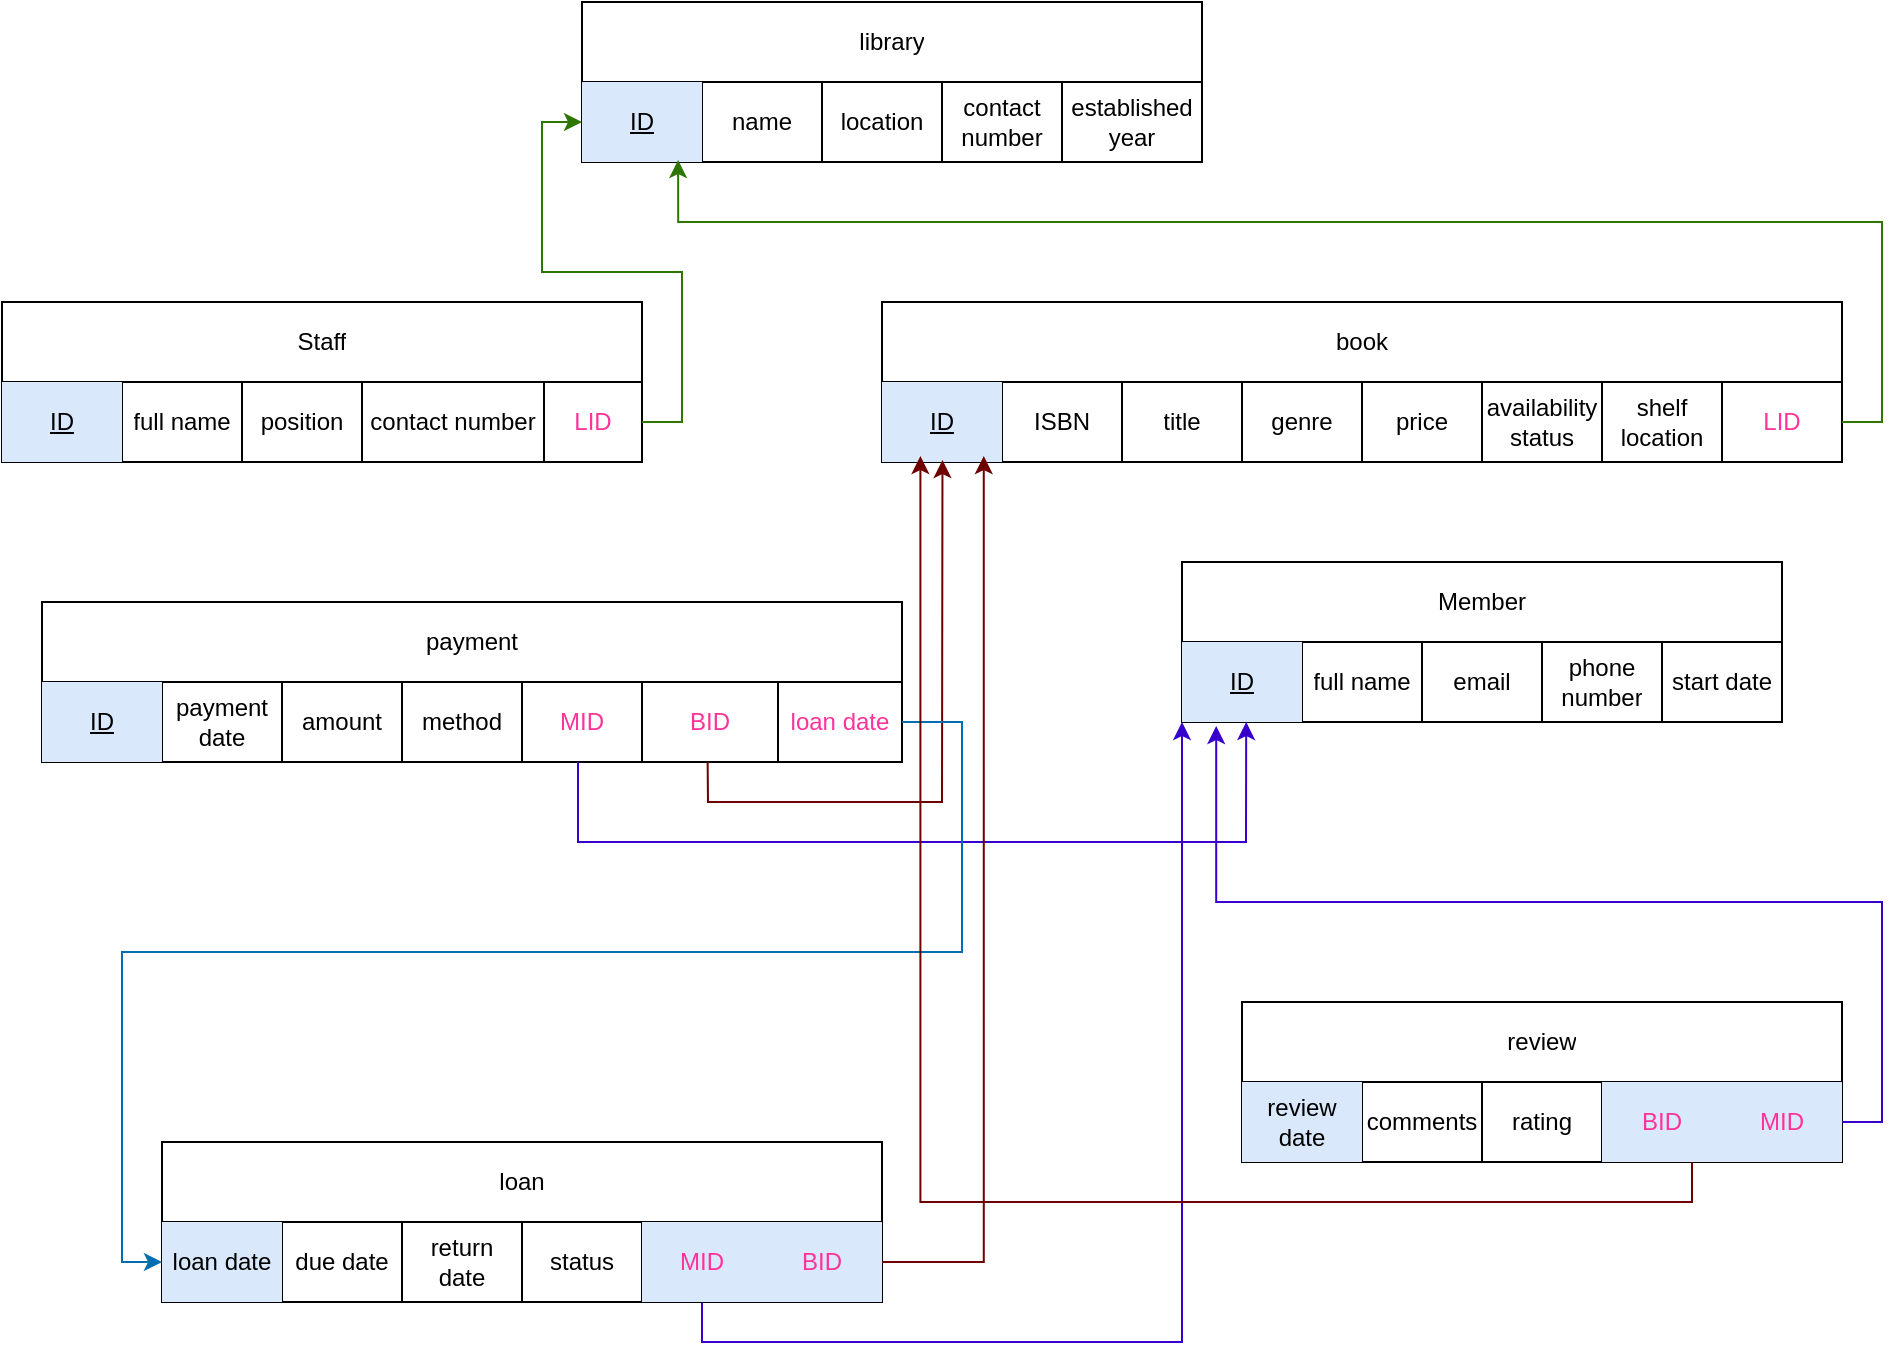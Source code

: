 <mxfile version="27.1.1">
  <diagram name="Page-1" id="IGCq569XD5OGLLsUwa67">
    <mxGraphModel dx="1418" dy="786" grid="1" gridSize="10" guides="1" tooltips="1" connect="1" arrows="1" fold="1" page="1" pageScale="1" pageWidth="850" pageHeight="1100" math="0" shadow="0">
      <root>
        <mxCell id="0" />
        <mxCell id="1" parent="0" />
        <mxCell id="95l-NnWVWKIedFq1G7cB-14" value="" style="shape=table;startSize=0;container=1;collapsible=0;childLayout=tableLayout;" vertex="1" parent="1">
          <mxGeometry x="340" y="10" width="310" height="80" as="geometry" />
        </mxCell>
        <mxCell id="95l-NnWVWKIedFq1G7cB-15" value="" style="shape=tableRow;horizontal=0;startSize=0;swimlaneHead=0;swimlaneBody=0;strokeColor=inherit;top=0;left=0;bottom=0;right=0;collapsible=0;dropTarget=0;fillColor=none;points=[[0,0.5],[1,0.5]];portConstraint=eastwest;" vertex="1" parent="95l-NnWVWKIedFq1G7cB-14">
          <mxGeometry width="310" height="40" as="geometry" />
        </mxCell>
        <mxCell id="95l-NnWVWKIedFq1G7cB-16" value="library" style="shape=partialRectangle;html=1;whiteSpace=wrap;connectable=0;strokeColor=inherit;overflow=hidden;fillColor=none;top=0;left=0;bottom=0;right=0;pointerEvents=1;rowspan=1;colspan=5;" vertex="1" parent="95l-NnWVWKIedFq1G7cB-15">
          <mxGeometry width="310" height="40" as="geometry">
            <mxRectangle width="60" height="40" as="alternateBounds" />
          </mxGeometry>
        </mxCell>
        <mxCell id="95l-NnWVWKIedFq1G7cB-17" value="" style="shape=partialRectangle;html=1;whiteSpace=wrap;connectable=0;strokeColor=inherit;overflow=hidden;fillColor=none;top=0;left=0;bottom=0;right=0;pointerEvents=1;" vertex="1" visible="0" parent="95l-NnWVWKIedFq1G7cB-15">
          <mxGeometry x="60" width="60" height="40" as="geometry">
            <mxRectangle width="60" height="40" as="alternateBounds" />
          </mxGeometry>
        </mxCell>
        <mxCell id="95l-NnWVWKIedFq1G7cB-18" value="" style="shape=partialRectangle;html=1;whiteSpace=wrap;connectable=0;strokeColor=inherit;overflow=hidden;fillColor=none;top=0;left=0;bottom=0;right=0;pointerEvents=1;" vertex="1" visible="0" parent="95l-NnWVWKIedFq1G7cB-15">
          <mxGeometry x="120" width="60" height="40" as="geometry">
            <mxRectangle width="60" height="40" as="alternateBounds" />
          </mxGeometry>
        </mxCell>
        <mxCell id="95l-NnWVWKIedFq1G7cB-19" value="" style="shape=partialRectangle;html=1;whiteSpace=wrap;connectable=0;strokeColor=inherit;overflow=hidden;fillColor=none;top=0;left=0;bottom=0;right=0;pointerEvents=1;" vertex="1" visible="0" parent="95l-NnWVWKIedFq1G7cB-15">
          <mxGeometry x="180" width="60" height="40" as="geometry">
            <mxRectangle width="60" height="40" as="alternateBounds" />
          </mxGeometry>
        </mxCell>
        <mxCell id="95l-NnWVWKIedFq1G7cB-20" value="" style="shape=partialRectangle;html=1;whiteSpace=wrap;connectable=0;strokeColor=inherit;overflow=hidden;fillColor=none;top=0;left=0;bottom=0;right=0;pointerEvents=1;" vertex="1" visible="0" parent="95l-NnWVWKIedFq1G7cB-15">
          <mxGeometry x="240" width="70" height="40" as="geometry">
            <mxRectangle width="70" height="40" as="alternateBounds" />
          </mxGeometry>
        </mxCell>
        <mxCell id="95l-NnWVWKIedFq1G7cB-21" value="" style="shape=tableRow;horizontal=0;startSize=0;swimlaneHead=0;swimlaneBody=0;strokeColor=inherit;top=0;left=0;bottom=0;right=0;collapsible=0;dropTarget=0;fillColor=none;points=[[0,0.5],[1,0.5]];portConstraint=eastwest;" vertex="1" parent="95l-NnWVWKIedFq1G7cB-14">
          <mxGeometry y="40" width="310" height="40" as="geometry" />
        </mxCell>
        <mxCell id="95l-NnWVWKIedFq1G7cB-22" value="&lt;span style=&quot;text-decoration-line: underline;&quot;&gt;ID&lt;/span&gt;" style="shape=partialRectangle;html=1;whiteSpace=wrap;connectable=0;strokeColor=#6c8ebf;overflow=hidden;fillColor=#dae8fc;top=0;left=0;bottom=0;right=0;pointerEvents=1;" vertex="1" parent="95l-NnWVWKIedFq1G7cB-21">
          <mxGeometry width="60" height="40" as="geometry">
            <mxRectangle width="60" height="40" as="alternateBounds" />
          </mxGeometry>
        </mxCell>
        <mxCell id="95l-NnWVWKIedFq1G7cB-23" value="name" style="shape=partialRectangle;html=1;whiteSpace=wrap;connectable=0;strokeColor=inherit;overflow=hidden;fillColor=none;top=0;left=0;bottom=0;right=0;pointerEvents=1;" vertex="1" parent="95l-NnWVWKIedFq1G7cB-21">
          <mxGeometry x="60" width="60" height="40" as="geometry">
            <mxRectangle width="60" height="40" as="alternateBounds" />
          </mxGeometry>
        </mxCell>
        <mxCell id="95l-NnWVWKIedFq1G7cB-24" value="location" style="shape=partialRectangle;html=1;whiteSpace=wrap;connectable=0;strokeColor=inherit;overflow=hidden;fillColor=none;top=0;left=0;bottom=0;right=0;pointerEvents=1;" vertex="1" parent="95l-NnWVWKIedFq1G7cB-21">
          <mxGeometry x="120" width="60" height="40" as="geometry">
            <mxRectangle width="60" height="40" as="alternateBounds" />
          </mxGeometry>
        </mxCell>
        <mxCell id="95l-NnWVWKIedFq1G7cB-25" value="contact number" style="shape=partialRectangle;html=1;whiteSpace=wrap;connectable=0;strokeColor=inherit;overflow=hidden;fillColor=none;top=0;left=0;bottom=0;right=0;pointerEvents=1;" vertex="1" parent="95l-NnWVWKIedFq1G7cB-21">
          <mxGeometry x="180" width="60" height="40" as="geometry">
            <mxRectangle width="60" height="40" as="alternateBounds" />
          </mxGeometry>
        </mxCell>
        <mxCell id="95l-NnWVWKIedFq1G7cB-26" value="established year" style="shape=partialRectangle;html=1;whiteSpace=wrap;connectable=0;strokeColor=inherit;overflow=hidden;fillColor=none;top=0;left=0;bottom=0;right=0;pointerEvents=1;" vertex="1" parent="95l-NnWVWKIedFq1G7cB-21">
          <mxGeometry x="240" width="70" height="40" as="geometry">
            <mxRectangle width="70" height="40" as="alternateBounds" />
          </mxGeometry>
        </mxCell>
        <mxCell id="95l-NnWVWKIedFq1G7cB-27" value="" style="shape=table;startSize=0;container=1;collapsible=0;childLayout=tableLayout;" vertex="1" parent="1">
          <mxGeometry x="50" y="160" width="320" height="80" as="geometry" />
        </mxCell>
        <mxCell id="95l-NnWVWKIedFq1G7cB-28" value="" style="shape=tableRow;horizontal=0;startSize=0;swimlaneHead=0;swimlaneBody=0;strokeColor=inherit;top=0;left=0;bottom=0;right=0;collapsible=0;dropTarget=0;fillColor=none;points=[[0,0.5],[1,0.5]];portConstraint=eastwest;" vertex="1" parent="95l-NnWVWKIedFq1G7cB-27">
          <mxGeometry width="320" height="40" as="geometry" />
        </mxCell>
        <mxCell id="95l-NnWVWKIedFq1G7cB-29" value="Staff" style="shape=partialRectangle;html=1;whiteSpace=wrap;connectable=0;strokeColor=inherit;overflow=hidden;fillColor=none;top=0;left=0;bottom=0;right=0;pointerEvents=1;rowspan=1;colspan=5;" vertex="1" parent="95l-NnWVWKIedFq1G7cB-28">
          <mxGeometry width="320" height="40" as="geometry">
            <mxRectangle width="60" height="40" as="alternateBounds" />
          </mxGeometry>
        </mxCell>
        <mxCell id="95l-NnWVWKIedFq1G7cB-30" value="" style="shape=partialRectangle;html=1;whiteSpace=wrap;connectable=0;strokeColor=inherit;overflow=hidden;fillColor=none;top=0;left=0;bottom=0;right=0;pointerEvents=1;" vertex="1" visible="0" parent="95l-NnWVWKIedFq1G7cB-28">
          <mxGeometry x="60" width="60" height="40" as="geometry">
            <mxRectangle width="60" height="40" as="alternateBounds" />
          </mxGeometry>
        </mxCell>
        <mxCell id="95l-NnWVWKIedFq1G7cB-31" value="" style="shape=partialRectangle;html=1;whiteSpace=wrap;connectable=0;strokeColor=inherit;overflow=hidden;fillColor=none;top=0;left=0;bottom=0;right=0;pointerEvents=1;" vertex="1" visible="0" parent="95l-NnWVWKIedFq1G7cB-28">
          <mxGeometry x="120" width="60" height="40" as="geometry">
            <mxRectangle width="60" height="40" as="alternateBounds" />
          </mxGeometry>
        </mxCell>
        <mxCell id="95l-NnWVWKIedFq1G7cB-32" value="" style="shape=partialRectangle;html=1;whiteSpace=wrap;connectable=0;strokeColor=inherit;overflow=hidden;fillColor=none;top=0;left=0;bottom=0;right=0;pointerEvents=1;" vertex="1" visible="0" parent="95l-NnWVWKIedFq1G7cB-28">
          <mxGeometry x="180" width="91" height="40" as="geometry">
            <mxRectangle width="91" height="40" as="alternateBounds" />
          </mxGeometry>
        </mxCell>
        <mxCell id="95l-NnWVWKIedFq1G7cB-33" value="" style="shape=partialRectangle;html=1;whiteSpace=wrap;connectable=0;strokeColor=inherit;overflow=hidden;fillColor=none;top=0;left=0;bottom=0;right=0;pointerEvents=1;" vertex="1" visible="0" parent="95l-NnWVWKIedFq1G7cB-28">
          <mxGeometry x="271" width="49" height="40" as="geometry">
            <mxRectangle width="49" height="40" as="alternateBounds" />
          </mxGeometry>
        </mxCell>
        <mxCell id="95l-NnWVWKIedFq1G7cB-34" value="" style="shape=tableRow;horizontal=0;startSize=0;swimlaneHead=0;swimlaneBody=0;strokeColor=inherit;top=0;left=0;bottom=0;right=0;collapsible=0;dropTarget=0;fillColor=none;points=[[0,0.5],[1,0.5]];portConstraint=eastwest;" vertex="1" parent="95l-NnWVWKIedFq1G7cB-27">
          <mxGeometry y="40" width="320" height="40" as="geometry" />
        </mxCell>
        <mxCell id="95l-NnWVWKIedFq1G7cB-35" value="&lt;span style=&quot;text-decoration-line: underline;&quot;&gt;ID&lt;/span&gt;" style="shape=partialRectangle;html=1;whiteSpace=wrap;connectable=0;strokeColor=#6c8ebf;overflow=hidden;fillColor=#dae8fc;top=0;left=0;bottom=0;right=0;pointerEvents=1;" vertex="1" parent="95l-NnWVWKIedFq1G7cB-34">
          <mxGeometry width="60" height="40" as="geometry">
            <mxRectangle width="60" height="40" as="alternateBounds" />
          </mxGeometry>
        </mxCell>
        <mxCell id="95l-NnWVWKIedFq1G7cB-36" value="full name" style="shape=partialRectangle;html=1;whiteSpace=wrap;connectable=0;strokeColor=inherit;overflow=hidden;fillColor=none;top=0;left=0;bottom=0;right=0;pointerEvents=1;" vertex="1" parent="95l-NnWVWKIedFq1G7cB-34">
          <mxGeometry x="60" width="60" height="40" as="geometry">
            <mxRectangle width="60" height="40" as="alternateBounds" />
          </mxGeometry>
        </mxCell>
        <mxCell id="95l-NnWVWKIedFq1G7cB-37" value="position" style="shape=partialRectangle;html=1;whiteSpace=wrap;connectable=0;strokeColor=inherit;overflow=hidden;fillColor=none;top=0;left=0;bottom=0;right=0;pointerEvents=1;" vertex="1" parent="95l-NnWVWKIedFq1G7cB-34">
          <mxGeometry x="120" width="60" height="40" as="geometry">
            <mxRectangle width="60" height="40" as="alternateBounds" />
          </mxGeometry>
        </mxCell>
        <mxCell id="95l-NnWVWKIedFq1G7cB-38" value="contact&amp;nbsp;number" style="shape=partialRectangle;html=1;whiteSpace=wrap;connectable=0;strokeColor=inherit;overflow=hidden;fillColor=none;top=0;left=0;bottom=0;right=0;pointerEvents=1;" vertex="1" parent="95l-NnWVWKIedFq1G7cB-34">
          <mxGeometry x="180" width="91" height="40" as="geometry">
            <mxRectangle width="91" height="40" as="alternateBounds" />
          </mxGeometry>
        </mxCell>
        <mxCell id="95l-NnWVWKIedFq1G7cB-39" value="&lt;font style=&quot;color: rgb(255, 51, 153);&quot;&gt;LID&lt;/font&gt;" style="shape=partialRectangle;html=1;whiteSpace=wrap;connectable=0;strokeColor=inherit;overflow=hidden;fillColor=none;top=0;left=0;bottom=0;right=0;pointerEvents=1;" vertex="1" parent="95l-NnWVWKIedFq1G7cB-34">
          <mxGeometry x="271" width="49" height="40" as="geometry">
            <mxRectangle width="49" height="40" as="alternateBounds" />
          </mxGeometry>
        </mxCell>
        <mxCell id="95l-NnWVWKIedFq1G7cB-40" value="" style="shape=table;startSize=0;container=1;collapsible=0;childLayout=tableLayout;" vertex="1" parent="1">
          <mxGeometry x="490" y="160" width="480" height="80" as="geometry" />
        </mxCell>
        <mxCell id="95l-NnWVWKIedFq1G7cB-41" value="" style="shape=tableRow;horizontal=0;startSize=0;swimlaneHead=0;swimlaneBody=0;strokeColor=inherit;top=0;left=0;bottom=0;right=0;collapsible=0;dropTarget=0;fillColor=none;points=[[0,0.5],[1,0.5]];portConstraint=eastwest;" vertex="1" parent="95l-NnWVWKIedFq1G7cB-40">
          <mxGeometry width="480" height="40" as="geometry" />
        </mxCell>
        <mxCell id="95l-NnWVWKIedFq1G7cB-42" value="book" style="shape=partialRectangle;html=1;whiteSpace=wrap;connectable=0;strokeColor=inherit;overflow=hidden;fillColor=none;top=0;left=0;bottom=0;right=0;pointerEvents=1;rowspan=1;colspan=8;" vertex="1" parent="95l-NnWVWKIedFq1G7cB-41">
          <mxGeometry width="480" height="40" as="geometry">
            <mxRectangle width="60" height="40" as="alternateBounds" />
          </mxGeometry>
        </mxCell>
        <mxCell id="95l-NnWVWKIedFq1G7cB-43" value="" style="shape=partialRectangle;html=1;whiteSpace=wrap;connectable=0;strokeColor=inherit;overflow=hidden;fillColor=none;top=0;left=0;bottom=0;right=0;pointerEvents=1;" vertex="1" visible="0" parent="95l-NnWVWKIedFq1G7cB-41">
          <mxGeometry x="60" width="60" height="40" as="geometry">
            <mxRectangle width="60" height="40" as="alternateBounds" />
          </mxGeometry>
        </mxCell>
        <mxCell id="95l-NnWVWKIedFq1G7cB-44" value="" style="shape=partialRectangle;html=1;whiteSpace=wrap;connectable=0;strokeColor=inherit;overflow=hidden;fillColor=none;top=0;left=0;bottom=0;right=0;pointerEvents=1;" vertex="1" visible="0" parent="95l-NnWVWKIedFq1G7cB-41">
          <mxGeometry x="120" width="60" height="40" as="geometry">
            <mxRectangle width="60" height="40" as="alternateBounds" />
          </mxGeometry>
        </mxCell>
        <mxCell id="95l-NnWVWKIedFq1G7cB-45" value="" style="shape=partialRectangle;html=1;whiteSpace=wrap;connectable=0;strokeColor=inherit;overflow=hidden;fillColor=none;top=0;left=0;bottom=0;right=0;pointerEvents=1;" vertex="1" visible="0" parent="95l-NnWVWKIedFq1G7cB-41">
          <mxGeometry x="180" width="60" height="40" as="geometry">
            <mxRectangle width="60" height="40" as="alternateBounds" />
          </mxGeometry>
        </mxCell>
        <mxCell id="95l-NnWVWKIedFq1G7cB-46" value="" style="shape=partialRectangle;html=1;whiteSpace=wrap;connectable=0;strokeColor=inherit;overflow=hidden;fillColor=none;top=0;left=0;bottom=0;right=0;pointerEvents=1;" vertex="1" visible="0" parent="95l-NnWVWKIedFq1G7cB-41">
          <mxGeometry x="240" width="60" height="40" as="geometry">
            <mxRectangle width="60" height="40" as="alternateBounds" />
          </mxGeometry>
        </mxCell>
        <mxCell id="95l-NnWVWKIedFq1G7cB-47" value="" style="shape=partialRectangle;html=1;whiteSpace=wrap;connectable=0;strokeColor=inherit;overflow=hidden;fillColor=none;top=0;left=0;bottom=0;right=0;pointerEvents=1;" vertex="1" visible="0" parent="95l-NnWVWKIedFq1G7cB-41">
          <mxGeometry x="300" width="60" height="40" as="geometry">
            <mxRectangle width="60" height="40" as="alternateBounds" />
          </mxGeometry>
        </mxCell>
        <mxCell id="95l-NnWVWKIedFq1G7cB-48" value="" style="shape=partialRectangle;html=1;whiteSpace=wrap;connectable=0;strokeColor=inherit;overflow=hidden;fillColor=none;top=0;left=0;bottom=0;right=0;pointerEvents=1;" vertex="1" visible="0" parent="95l-NnWVWKIedFq1G7cB-41">
          <mxGeometry x="360" width="60" height="40" as="geometry">
            <mxRectangle width="60" height="40" as="alternateBounds" />
          </mxGeometry>
        </mxCell>
        <mxCell id="95l-NnWVWKIedFq1G7cB-49" value="" style="shape=partialRectangle;html=1;whiteSpace=wrap;connectable=0;strokeColor=inherit;overflow=hidden;fillColor=none;top=0;left=0;bottom=0;right=0;pointerEvents=1;" vertex="1" visible="0" parent="95l-NnWVWKIedFq1G7cB-41">
          <mxGeometry x="420" width="60" height="40" as="geometry">
            <mxRectangle width="60" height="40" as="alternateBounds" />
          </mxGeometry>
        </mxCell>
        <mxCell id="95l-NnWVWKIedFq1G7cB-50" value="" style="shape=tableRow;horizontal=0;startSize=0;swimlaneHead=0;swimlaneBody=0;strokeColor=inherit;top=0;left=0;bottom=0;right=0;collapsible=0;dropTarget=0;fillColor=none;points=[[0,0.5],[1,0.5]];portConstraint=eastwest;" vertex="1" parent="95l-NnWVWKIedFq1G7cB-40">
          <mxGeometry y="40" width="480" height="40" as="geometry" />
        </mxCell>
        <mxCell id="95l-NnWVWKIedFq1G7cB-51" value="&lt;span style=&quot;text-decoration-line: underline;&quot;&gt;ID&lt;/span&gt;" style="shape=partialRectangle;html=1;whiteSpace=wrap;connectable=0;strokeColor=#6c8ebf;overflow=hidden;fillColor=#dae8fc;top=0;left=0;bottom=0;right=0;pointerEvents=1;" vertex="1" parent="95l-NnWVWKIedFq1G7cB-50">
          <mxGeometry width="60" height="40" as="geometry">
            <mxRectangle width="60" height="40" as="alternateBounds" />
          </mxGeometry>
        </mxCell>
        <mxCell id="95l-NnWVWKIedFq1G7cB-52" value="ISBN" style="shape=partialRectangle;html=1;whiteSpace=wrap;connectable=0;strokeColor=inherit;overflow=hidden;fillColor=none;top=0;left=0;bottom=0;right=0;pointerEvents=1;" vertex="1" parent="95l-NnWVWKIedFq1G7cB-50">
          <mxGeometry x="60" width="60" height="40" as="geometry">
            <mxRectangle width="60" height="40" as="alternateBounds" />
          </mxGeometry>
        </mxCell>
        <mxCell id="95l-NnWVWKIedFq1G7cB-53" value="title" style="shape=partialRectangle;html=1;whiteSpace=wrap;connectable=0;strokeColor=inherit;overflow=hidden;fillColor=none;top=0;left=0;bottom=0;right=0;pointerEvents=1;" vertex="1" parent="95l-NnWVWKIedFq1G7cB-50">
          <mxGeometry x="120" width="60" height="40" as="geometry">
            <mxRectangle width="60" height="40" as="alternateBounds" />
          </mxGeometry>
        </mxCell>
        <mxCell id="95l-NnWVWKIedFq1G7cB-54" value="genre" style="shape=partialRectangle;html=1;whiteSpace=wrap;connectable=0;strokeColor=inherit;overflow=hidden;fillColor=none;top=0;left=0;bottom=0;right=0;pointerEvents=1;" vertex="1" parent="95l-NnWVWKIedFq1G7cB-50">
          <mxGeometry x="180" width="60" height="40" as="geometry">
            <mxRectangle width="60" height="40" as="alternateBounds" />
          </mxGeometry>
        </mxCell>
        <mxCell id="95l-NnWVWKIedFq1G7cB-55" value="price" style="shape=partialRectangle;html=1;whiteSpace=wrap;connectable=0;strokeColor=inherit;overflow=hidden;fillColor=none;top=0;left=0;bottom=0;right=0;pointerEvents=1;" vertex="1" parent="95l-NnWVWKIedFq1G7cB-50">
          <mxGeometry x="240" width="60" height="40" as="geometry">
            <mxRectangle width="60" height="40" as="alternateBounds" />
          </mxGeometry>
        </mxCell>
        <mxCell id="95l-NnWVWKIedFq1G7cB-56" value="availability status" style="shape=partialRectangle;html=1;whiteSpace=wrap;connectable=0;strokeColor=inherit;overflow=hidden;fillColor=none;top=0;left=0;bottom=0;right=0;pointerEvents=1;" vertex="1" parent="95l-NnWVWKIedFq1G7cB-50">
          <mxGeometry x="300" width="60" height="40" as="geometry">
            <mxRectangle width="60" height="40" as="alternateBounds" />
          </mxGeometry>
        </mxCell>
        <mxCell id="95l-NnWVWKIedFq1G7cB-57" value="shelf location" style="shape=partialRectangle;html=1;whiteSpace=wrap;connectable=0;strokeColor=inherit;overflow=hidden;fillColor=none;top=0;left=0;bottom=0;right=0;pointerEvents=1;" vertex="1" parent="95l-NnWVWKIedFq1G7cB-50">
          <mxGeometry x="360" width="60" height="40" as="geometry">
            <mxRectangle width="60" height="40" as="alternateBounds" />
          </mxGeometry>
        </mxCell>
        <mxCell id="95l-NnWVWKIedFq1G7cB-58" value="&lt;font style=&quot;color: rgb(255, 51, 153);&quot;&gt;LID&lt;/font&gt;" style="shape=partialRectangle;html=1;whiteSpace=wrap;connectable=0;strokeColor=inherit;overflow=hidden;fillColor=none;top=0;left=0;bottom=0;right=0;pointerEvents=1;" vertex="1" parent="95l-NnWVWKIedFq1G7cB-50">
          <mxGeometry x="420" width="60" height="40" as="geometry">
            <mxRectangle width="60" height="40" as="alternateBounds" />
          </mxGeometry>
        </mxCell>
        <mxCell id="95l-NnWVWKIedFq1G7cB-59" value="" style="shape=table;startSize=0;container=1;collapsible=0;childLayout=tableLayout;" vertex="1" parent="1">
          <mxGeometry x="640" y="290" width="300" height="80" as="geometry" />
        </mxCell>
        <mxCell id="95l-NnWVWKIedFq1G7cB-60" value="" style="shape=tableRow;horizontal=0;startSize=0;swimlaneHead=0;swimlaneBody=0;strokeColor=inherit;top=0;left=0;bottom=0;right=0;collapsible=0;dropTarget=0;fillColor=none;points=[[0,0.5],[1,0.5]];portConstraint=eastwest;" vertex="1" parent="95l-NnWVWKIedFq1G7cB-59">
          <mxGeometry width="300" height="40" as="geometry" />
        </mxCell>
        <mxCell id="95l-NnWVWKIedFq1G7cB-61" value="Member" style="shape=partialRectangle;html=1;whiteSpace=wrap;connectable=0;strokeColor=inherit;overflow=hidden;fillColor=none;top=0;left=0;bottom=0;right=0;pointerEvents=1;rowspan=1;colspan=5;" vertex="1" parent="95l-NnWVWKIedFq1G7cB-60">
          <mxGeometry width="300" height="40" as="geometry">
            <mxRectangle width="60" height="40" as="alternateBounds" />
          </mxGeometry>
        </mxCell>
        <mxCell id="95l-NnWVWKIedFq1G7cB-62" value="" style="shape=partialRectangle;html=1;whiteSpace=wrap;connectable=0;strokeColor=inherit;overflow=hidden;fillColor=none;top=0;left=0;bottom=0;right=0;pointerEvents=1;" vertex="1" visible="0" parent="95l-NnWVWKIedFq1G7cB-60">
          <mxGeometry x="60" width="60" height="40" as="geometry">
            <mxRectangle width="60" height="40" as="alternateBounds" />
          </mxGeometry>
        </mxCell>
        <mxCell id="95l-NnWVWKIedFq1G7cB-63" value="" style="shape=partialRectangle;html=1;whiteSpace=wrap;connectable=0;strokeColor=inherit;overflow=hidden;fillColor=none;top=0;left=0;bottom=0;right=0;pointerEvents=1;" vertex="1" visible="0" parent="95l-NnWVWKIedFq1G7cB-60">
          <mxGeometry x="120" width="60" height="40" as="geometry">
            <mxRectangle width="60" height="40" as="alternateBounds" />
          </mxGeometry>
        </mxCell>
        <mxCell id="95l-NnWVWKIedFq1G7cB-64" value="" style="shape=partialRectangle;html=1;whiteSpace=wrap;connectable=0;strokeColor=inherit;overflow=hidden;fillColor=none;top=0;left=0;bottom=0;right=0;pointerEvents=1;" vertex="1" visible="0" parent="95l-NnWVWKIedFq1G7cB-60">
          <mxGeometry x="180" width="60" height="40" as="geometry">
            <mxRectangle width="60" height="40" as="alternateBounds" />
          </mxGeometry>
        </mxCell>
        <mxCell id="95l-NnWVWKIedFq1G7cB-65" value="" style="shape=partialRectangle;html=1;whiteSpace=wrap;connectable=0;strokeColor=inherit;overflow=hidden;fillColor=none;top=0;left=0;bottom=0;right=0;pointerEvents=1;" vertex="1" visible="0" parent="95l-NnWVWKIedFq1G7cB-60">
          <mxGeometry x="240" width="60" height="40" as="geometry">
            <mxRectangle width="60" height="40" as="alternateBounds" />
          </mxGeometry>
        </mxCell>
        <mxCell id="95l-NnWVWKIedFq1G7cB-66" value="" style="shape=tableRow;horizontal=0;startSize=0;swimlaneHead=0;swimlaneBody=0;strokeColor=inherit;top=0;left=0;bottom=0;right=0;collapsible=0;dropTarget=0;fillColor=none;points=[[0,0.5],[1,0.5]];portConstraint=eastwest;" vertex="1" parent="95l-NnWVWKIedFq1G7cB-59">
          <mxGeometry y="40" width="300" height="40" as="geometry" />
        </mxCell>
        <mxCell id="95l-NnWVWKIedFq1G7cB-67" value="&lt;span style=&quot;text-decoration-line: underline;&quot;&gt;ID&lt;/span&gt;" style="shape=partialRectangle;html=1;whiteSpace=wrap;connectable=0;strokeColor=#6c8ebf;overflow=hidden;fillColor=#dae8fc;top=0;left=0;bottom=0;right=0;pointerEvents=1;" vertex="1" parent="95l-NnWVWKIedFq1G7cB-66">
          <mxGeometry width="60" height="40" as="geometry">
            <mxRectangle width="60" height="40" as="alternateBounds" />
          </mxGeometry>
        </mxCell>
        <mxCell id="95l-NnWVWKIedFq1G7cB-68" value="full name" style="shape=partialRectangle;html=1;whiteSpace=wrap;connectable=0;strokeColor=inherit;overflow=hidden;fillColor=none;top=0;left=0;bottom=0;right=0;pointerEvents=1;" vertex="1" parent="95l-NnWVWKIedFq1G7cB-66">
          <mxGeometry x="60" width="60" height="40" as="geometry">
            <mxRectangle width="60" height="40" as="alternateBounds" />
          </mxGeometry>
        </mxCell>
        <mxCell id="95l-NnWVWKIedFq1G7cB-69" value="email" style="shape=partialRectangle;html=1;whiteSpace=wrap;connectable=0;strokeColor=inherit;overflow=hidden;fillColor=none;top=0;left=0;bottom=0;right=0;pointerEvents=1;" vertex="1" parent="95l-NnWVWKIedFq1G7cB-66">
          <mxGeometry x="120" width="60" height="40" as="geometry">
            <mxRectangle width="60" height="40" as="alternateBounds" />
          </mxGeometry>
        </mxCell>
        <mxCell id="95l-NnWVWKIedFq1G7cB-70" value="phone&lt;br&gt;number" style="shape=partialRectangle;html=1;whiteSpace=wrap;connectable=0;strokeColor=inherit;overflow=hidden;fillColor=none;top=0;left=0;bottom=0;right=0;pointerEvents=1;" vertex="1" parent="95l-NnWVWKIedFq1G7cB-66">
          <mxGeometry x="180" width="60" height="40" as="geometry">
            <mxRectangle width="60" height="40" as="alternateBounds" />
          </mxGeometry>
        </mxCell>
        <mxCell id="95l-NnWVWKIedFq1G7cB-71" value="start date" style="shape=partialRectangle;html=1;whiteSpace=wrap;connectable=0;strokeColor=inherit;overflow=hidden;fillColor=none;top=0;left=0;bottom=0;right=0;pointerEvents=1;" vertex="1" parent="95l-NnWVWKIedFq1G7cB-66">
          <mxGeometry x="240" width="60" height="40" as="geometry">
            <mxRectangle width="60" height="40" as="alternateBounds" />
          </mxGeometry>
        </mxCell>
        <mxCell id="95l-NnWVWKIedFq1G7cB-72" value="" style="shape=table;startSize=0;container=1;collapsible=0;childLayout=tableLayout;" vertex="1" parent="1">
          <mxGeometry x="670" y="510" width="300" height="80" as="geometry" />
        </mxCell>
        <mxCell id="95l-NnWVWKIedFq1G7cB-73" value="" style="shape=tableRow;horizontal=0;startSize=0;swimlaneHead=0;swimlaneBody=0;strokeColor=inherit;top=0;left=0;bottom=0;right=0;collapsible=0;dropTarget=0;fillColor=none;points=[[0,0.5],[1,0.5]];portConstraint=eastwest;" vertex="1" parent="95l-NnWVWKIedFq1G7cB-72">
          <mxGeometry width="300" height="40" as="geometry" />
        </mxCell>
        <mxCell id="95l-NnWVWKIedFq1G7cB-74" value="review" style="shape=partialRectangle;html=1;whiteSpace=wrap;connectable=0;strokeColor=inherit;overflow=hidden;fillColor=none;top=0;left=0;bottom=0;right=0;pointerEvents=1;rowspan=1;colspan=5;" vertex="1" parent="95l-NnWVWKIedFq1G7cB-73">
          <mxGeometry width="300" height="40" as="geometry">
            <mxRectangle width="60" height="40" as="alternateBounds" />
          </mxGeometry>
        </mxCell>
        <mxCell id="95l-NnWVWKIedFq1G7cB-75" value="" style="shape=partialRectangle;html=1;whiteSpace=wrap;connectable=0;strokeColor=inherit;overflow=hidden;fillColor=none;top=0;left=0;bottom=0;right=0;pointerEvents=1;" vertex="1" visible="0" parent="95l-NnWVWKIedFq1G7cB-73">
          <mxGeometry x="60" width="60" height="40" as="geometry">
            <mxRectangle width="60" height="40" as="alternateBounds" />
          </mxGeometry>
        </mxCell>
        <mxCell id="95l-NnWVWKIedFq1G7cB-76" value="" style="shape=partialRectangle;html=1;whiteSpace=wrap;connectable=0;strokeColor=inherit;overflow=hidden;fillColor=none;top=0;left=0;bottom=0;right=0;pointerEvents=1;" vertex="1" visible="0" parent="95l-NnWVWKIedFq1G7cB-73">
          <mxGeometry x="120" width="60" height="40" as="geometry">
            <mxRectangle width="60" height="40" as="alternateBounds" />
          </mxGeometry>
        </mxCell>
        <mxCell id="95l-NnWVWKIedFq1G7cB-77" value="" style="shape=partialRectangle;html=1;whiteSpace=wrap;connectable=0;strokeColor=inherit;overflow=hidden;fillColor=none;top=0;left=0;bottom=0;right=0;pointerEvents=1;" vertex="1" visible="0" parent="95l-NnWVWKIedFq1G7cB-73">
          <mxGeometry x="180" width="60" height="40" as="geometry">
            <mxRectangle width="60" height="40" as="alternateBounds" />
          </mxGeometry>
        </mxCell>
        <mxCell id="95l-NnWVWKIedFq1G7cB-78" value="" style="shape=partialRectangle;html=1;whiteSpace=wrap;connectable=0;strokeColor=inherit;overflow=hidden;fillColor=none;top=0;left=0;bottom=0;right=0;pointerEvents=1;" vertex="1" visible="0" parent="95l-NnWVWKIedFq1G7cB-73">
          <mxGeometry x="240" width="60" height="40" as="geometry">
            <mxRectangle width="60" height="40" as="alternateBounds" />
          </mxGeometry>
        </mxCell>
        <mxCell id="95l-NnWVWKIedFq1G7cB-79" value="" style="shape=tableRow;horizontal=0;startSize=0;swimlaneHead=0;swimlaneBody=0;strokeColor=inherit;top=0;left=0;bottom=0;right=0;collapsible=0;dropTarget=0;fillColor=none;points=[[0,0.5],[1,0.5]];portConstraint=eastwest;" vertex="1" parent="95l-NnWVWKIedFq1G7cB-72">
          <mxGeometry y="40" width="300" height="40" as="geometry" />
        </mxCell>
        <mxCell id="95l-NnWVWKIedFq1G7cB-80" value="review date" style="shape=partialRectangle;html=1;whiteSpace=wrap;connectable=0;strokeColor=#6c8ebf;overflow=hidden;fillColor=#dae8fc;top=0;left=0;bottom=0;right=0;pointerEvents=1;" vertex="1" parent="95l-NnWVWKIedFq1G7cB-79">
          <mxGeometry width="60" height="40" as="geometry">
            <mxRectangle width="60" height="40" as="alternateBounds" />
          </mxGeometry>
        </mxCell>
        <mxCell id="95l-NnWVWKIedFq1G7cB-81" value="comments" style="shape=partialRectangle;html=1;whiteSpace=wrap;connectable=0;strokeColor=inherit;overflow=hidden;fillColor=none;top=0;left=0;bottom=0;right=0;pointerEvents=1;" vertex="1" parent="95l-NnWVWKIedFq1G7cB-79">
          <mxGeometry x="60" width="60" height="40" as="geometry">
            <mxRectangle width="60" height="40" as="alternateBounds" />
          </mxGeometry>
        </mxCell>
        <mxCell id="95l-NnWVWKIedFq1G7cB-82" value="rating" style="shape=partialRectangle;html=1;whiteSpace=wrap;connectable=0;strokeColor=inherit;overflow=hidden;fillColor=none;top=0;left=0;bottom=0;right=0;pointerEvents=1;" vertex="1" parent="95l-NnWVWKIedFq1G7cB-79">
          <mxGeometry x="120" width="60" height="40" as="geometry">
            <mxRectangle width="60" height="40" as="alternateBounds" />
          </mxGeometry>
        </mxCell>
        <mxCell id="95l-NnWVWKIedFq1G7cB-83" value="&lt;font style=&quot;color: rgb(255, 51, 153);&quot;&gt;BID&lt;/font&gt;" style="shape=partialRectangle;html=1;whiteSpace=wrap;connectable=0;strokeColor=#6c8ebf;overflow=hidden;fillColor=#dae8fc;top=0;left=0;bottom=0;right=0;pointerEvents=1;" vertex="1" parent="95l-NnWVWKIedFq1G7cB-79">
          <mxGeometry x="180" width="60" height="40" as="geometry">
            <mxRectangle width="60" height="40" as="alternateBounds" />
          </mxGeometry>
        </mxCell>
        <mxCell id="95l-NnWVWKIedFq1G7cB-84" value="&lt;font style=&quot;color: rgb(255, 51, 153);&quot;&gt;MID&lt;/font&gt;" style="shape=partialRectangle;html=1;whiteSpace=wrap;connectable=0;strokeColor=#6c8ebf;overflow=hidden;fillColor=#dae8fc;top=0;left=0;bottom=0;right=0;pointerEvents=1;" vertex="1" parent="95l-NnWVWKIedFq1G7cB-79">
          <mxGeometry x="240" width="60" height="40" as="geometry">
            <mxRectangle width="60" height="40" as="alternateBounds" />
          </mxGeometry>
        </mxCell>
        <mxCell id="95l-NnWVWKIedFq1G7cB-85" value="" style="shape=table;startSize=0;container=1;collapsible=0;childLayout=tableLayout;" vertex="1" parent="1">
          <mxGeometry x="70" y="310" width="430" height="80" as="geometry" />
        </mxCell>
        <mxCell id="95l-NnWVWKIedFq1G7cB-86" value="" style="shape=tableRow;horizontal=0;startSize=0;swimlaneHead=0;swimlaneBody=0;strokeColor=inherit;top=0;left=0;bottom=0;right=0;collapsible=0;dropTarget=0;fillColor=none;points=[[0,0.5],[1,0.5]];portConstraint=eastwest;" vertex="1" parent="95l-NnWVWKIedFq1G7cB-85">
          <mxGeometry width="430" height="40" as="geometry" />
        </mxCell>
        <mxCell id="95l-NnWVWKIedFq1G7cB-87" value="payment" style="shape=partialRectangle;html=1;whiteSpace=wrap;connectable=0;strokeColor=inherit;overflow=hidden;fillColor=none;top=0;left=0;bottom=0;right=0;pointerEvents=1;rowspan=1;colspan=7;" vertex="1" parent="95l-NnWVWKIedFq1G7cB-86">
          <mxGeometry width="430" height="40" as="geometry">
            <mxRectangle width="60" height="40" as="alternateBounds" />
          </mxGeometry>
        </mxCell>
        <mxCell id="95l-NnWVWKIedFq1G7cB-88" value="" style="shape=partialRectangle;html=1;whiteSpace=wrap;connectable=0;strokeColor=inherit;overflow=hidden;fillColor=none;top=0;left=0;bottom=0;right=0;pointerEvents=1;" vertex="1" visible="0" parent="95l-NnWVWKIedFq1G7cB-86">
          <mxGeometry x="60" width="60" height="40" as="geometry">
            <mxRectangle width="60" height="40" as="alternateBounds" />
          </mxGeometry>
        </mxCell>
        <mxCell id="95l-NnWVWKIedFq1G7cB-89" value="" style="shape=partialRectangle;html=1;whiteSpace=wrap;connectable=0;strokeColor=inherit;overflow=hidden;fillColor=none;top=0;left=0;bottom=0;right=0;pointerEvents=1;" vertex="1" visible="0" parent="95l-NnWVWKIedFq1G7cB-86">
          <mxGeometry x="120" width="60" height="40" as="geometry">
            <mxRectangle width="60" height="40" as="alternateBounds" />
          </mxGeometry>
        </mxCell>
        <mxCell id="95l-NnWVWKIedFq1G7cB-90" value="" style="shape=partialRectangle;html=1;whiteSpace=wrap;connectable=0;strokeColor=inherit;overflow=hidden;fillColor=none;top=0;left=0;bottom=0;right=0;pointerEvents=1;" vertex="1" visible="0" parent="95l-NnWVWKIedFq1G7cB-86">
          <mxGeometry x="180" width="60" height="40" as="geometry">
            <mxRectangle width="60" height="40" as="alternateBounds" />
          </mxGeometry>
        </mxCell>
        <mxCell id="95l-NnWVWKIedFq1G7cB-91" value="" style="shape=partialRectangle;html=1;whiteSpace=wrap;connectable=0;strokeColor=inherit;overflow=hidden;fillColor=none;top=0;left=0;bottom=0;right=0;pointerEvents=1;" vertex="1" visible="0" parent="95l-NnWVWKIedFq1G7cB-86">
          <mxGeometry x="240" width="60" height="40" as="geometry">
            <mxRectangle width="60" height="40" as="alternateBounds" />
          </mxGeometry>
        </mxCell>
        <mxCell id="95l-NnWVWKIedFq1G7cB-92" value="" style="shape=partialRectangle;html=1;whiteSpace=wrap;connectable=0;strokeColor=inherit;overflow=hidden;fillColor=none;top=0;left=0;bottom=0;right=0;pointerEvents=1;" vertex="1" visible="0" parent="95l-NnWVWKIedFq1G7cB-86">
          <mxGeometry x="300" width="68" height="40" as="geometry">
            <mxRectangle width="68" height="40" as="alternateBounds" />
          </mxGeometry>
        </mxCell>
        <mxCell id="95l-NnWVWKIedFq1G7cB-115" style="shape=partialRectangle;html=1;whiteSpace=wrap;connectable=0;strokeColor=inherit;overflow=hidden;fillColor=none;top=0;left=0;bottom=0;right=0;pointerEvents=1;" vertex="1" visible="0" parent="95l-NnWVWKIedFq1G7cB-86">
          <mxGeometry x="368" width="62" height="40" as="geometry">
            <mxRectangle width="62" height="40" as="alternateBounds" />
          </mxGeometry>
        </mxCell>
        <mxCell id="95l-NnWVWKIedFq1G7cB-93" value="" style="shape=tableRow;horizontal=0;startSize=0;swimlaneHead=0;swimlaneBody=0;strokeColor=inherit;top=0;left=0;bottom=0;right=0;collapsible=0;dropTarget=0;fillColor=none;points=[[0,0.5],[1,0.5]];portConstraint=eastwest;" vertex="1" parent="95l-NnWVWKIedFq1G7cB-85">
          <mxGeometry y="40" width="430" height="40" as="geometry" />
        </mxCell>
        <mxCell id="95l-NnWVWKIedFq1G7cB-94" value="&lt;span style=&quot;text-decoration-line: underline;&quot;&gt;ID&lt;/span&gt;" style="shape=partialRectangle;html=1;whiteSpace=wrap;connectable=0;strokeColor=#6c8ebf;overflow=hidden;fillColor=#dae8fc;top=0;left=0;bottom=0;right=0;pointerEvents=1;" vertex="1" parent="95l-NnWVWKIedFq1G7cB-93">
          <mxGeometry width="60" height="40" as="geometry">
            <mxRectangle width="60" height="40" as="alternateBounds" />
          </mxGeometry>
        </mxCell>
        <mxCell id="95l-NnWVWKIedFq1G7cB-95" value="payment date" style="shape=partialRectangle;html=1;whiteSpace=wrap;connectable=0;strokeColor=inherit;overflow=hidden;fillColor=none;top=0;left=0;bottom=0;right=0;pointerEvents=1;" vertex="1" parent="95l-NnWVWKIedFq1G7cB-93">
          <mxGeometry x="60" width="60" height="40" as="geometry">
            <mxRectangle width="60" height="40" as="alternateBounds" />
          </mxGeometry>
        </mxCell>
        <mxCell id="95l-NnWVWKIedFq1G7cB-96" value="amount" style="shape=partialRectangle;html=1;whiteSpace=wrap;connectable=0;strokeColor=inherit;overflow=hidden;fillColor=none;top=0;left=0;bottom=0;right=0;pointerEvents=1;" vertex="1" parent="95l-NnWVWKIedFq1G7cB-93">
          <mxGeometry x="120" width="60" height="40" as="geometry">
            <mxRectangle width="60" height="40" as="alternateBounds" />
          </mxGeometry>
        </mxCell>
        <mxCell id="95l-NnWVWKIedFq1G7cB-97" value="method" style="shape=partialRectangle;html=1;whiteSpace=wrap;connectable=0;strokeColor=inherit;overflow=hidden;fillColor=none;top=0;left=0;bottom=0;right=0;pointerEvents=1;" vertex="1" parent="95l-NnWVWKIedFq1G7cB-93">
          <mxGeometry x="180" width="60" height="40" as="geometry">
            <mxRectangle width="60" height="40" as="alternateBounds" />
          </mxGeometry>
        </mxCell>
        <mxCell id="95l-NnWVWKIedFq1G7cB-98" value="&lt;font style=&quot;color: rgb(255, 51, 153);&quot;&gt;MID&lt;/font&gt;" style="shape=partialRectangle;html=1;whiteSpace=wrap;connectable=0;strokeColor=inherit;overflow=hidden;fillColor=none;top=0;left=0;bottom=0;right=0;pointerEvents=1;" vertex="1" parent="95l-NnWVWKIedFq1G7cB-93">
          <mxGeometry x="240" width="60" height="40" as="geometry">
            <mxRectangle width="60" height="40" as="alternateBounds" />
          </mxGeometry>
        </mxCell>
        <mxCell id="95l-NnWVWKIedFq1G7cB-99" value="&lt;font style=&quot;color: rgb(255, 51, 153);&quot;&gt;BID&lt;/font&gt;" style="shape=partialRectangle;html=1;whiteSpace=wrap;connectable=0;strokeColor=inherit;overflow=hidden;fillColor=none;top=0;left=0;bottom=0;right=0;pointerEvents=1;" vertex="1" parent="95l-NnWVWKIedFq1G7cB-93">
          <mxGeometry x="300" width="68" height="40" as="geometry">
            <mxRectangle width="68" height="40" as="alternateBounds" />
          </mxGeometry>
        </mxCell>
        <mxCell id="95l-NnWVWKIedFq1G7cB-116" value="&lt;font style=&quot;color: rgb(255, 51, 153);&quot;&gt;loan date&lt;/font&gt;" style="shape=partialRectangle;html=1;whiteSpace=wrap;connectable=0;strokeColor=inherit;overflow=hidden;fillColor=none;top=0;left=0;bottom=0;right=0;pointerEvents=1;" vertex="1" parent="95l-NnWVWKIedFq1G7cB-93">
          <mxGeometry x="368" width="62" height="40" as="geometry">
            <mxRectangle width="62" height="40" as="alternateBounds" />
          </mxGeometry>
        </mxCell>
        <mxCell id="95l-NnWVWKIedFq1G7cB-134" style="edgeStyle=orthogonalEdgeStyle;rounded=0;orthogonalLoop=1;jettySize=auto;html=1;exitX=0.75;exitY=1;exitDx=0;exitDy=0;entryX=0;entryY=1;entryDx=0;entryDy=0;fillColor=#6a00ff;strokeColor=#3700CC;" edge="1" parent="1" source="95l-NnWVWKIedFq1G7cB-100" target="95l-NnWVWKIedFq1G7cB-59">
          <mxGeometry relative="1" as="geometry" />
        </mxCell>
        <mxCell id="95l-NnWVWKIedFq1G7cB-100" value="" style="shape=table;startSize=0;container=1;collapsible=0;childLayout=tableLayout;" vertex="1" parent="1">
          <mxGeometry x="130" y="580" width="360" height="80" as="geometry" />
        </mxCell>
        <mxCell id="95l-NnWVWKIedFq1G7cB-101" value="" style="shape=tableRow;horizontal=0;startSize=0;swimlaneHead=0;swimlaneBody=0;strokeColor=inherit;top=0;left=0;bottom=0;right=0;collapsible=0;dropTarget=0;fillColor=none;points=[[0,0.5],[1,0.5]];portConstraint=eastwest;" vertex="1" parent="95l-NnWVWKIedFq1G7cB-100">
          <mxGeometry width="360" height="40" as="geometry" />
        </mxCell>
        <mxCell id="95l-NnWVWKIedFq1G7cB-102" value="loan" style="shape=partialRectangle;html=1;whiteSpace=wrap;connectable=0;strokeColor=inherit;overflow=hidden;fillColor=none;top=0;left=0;bottom=0;right=0;pointerEvents=1;rowspan=1;colspan=6;" vertex="1" parent="95l-NnWVWKIedFq1G7cB-101">
          <mxGeometry width="360" height="40" as="geometry">
            <mxRectangle width="60" height="40" as="alternateBounds" />
          </mxGeometry>
        </mxCell>
        <mxCell id="95l-NnWVWKIedFq1G7cB-103" value="" style="shape=partialRectangle;html=1;whiteSpace=wrap;connectable=0;strokeColor=inherit;overflow=hidden;fillColor=none;top=0;left=0;bottom=0;right=0;pointerEvents=1;" vertex="1" visible="0" parent="95l-NnWVWKIedFq1G7cB-101">
          <mxGeometry x="60" width="60" height="40" as="geometry">
            <mxRectangle width="60" height="40" as="alternateBounds" />
          </mxGeometry>
        </mxCell>
        <mxCell id="95l-NnWVWKIedFq1G7cB-104" value="" style="shape=partialRectangle;html=1;whiteSpace=wrap;connectable=0;strokeColor=inherit;overflow=hidden;fillColor=none;top=0;left=0;bottom=0;right=0;pointerEvents=1;" vertex="1" visible="0" parent="95l-NnWVWKIedFq1G7cB-101">
          <mxGeometry x="120" width="60" height="40" as="geometry">
            <mxRectangle width="60" height="40" as="alternateBounds" />
          </mxGeometry>
        </mxCell>
        <mxCell id="95l-NnWVWKIedFq1G7cB-105" value="" style="shape=partialRectangle;html=1;whiteSpace=wrap;connectable=0;strokeColor=inherit;overflow=hidden;fillColor=none;top=0;left=0;bottom=0;right=0;pointerEvents=1;" vertex="1" visible="0" parent="95l-NnWVWKIedFq1G7cB-101">
          <mxGeometry x="180" width="60" height="40" as="geometry">
            <mxRectangle width="60" height="40" as="alternateBounds" />
          </mxGeometry>
        </mxCell>
        <mxCell id="95l-NnWVWKIedFq1G7cB-106" value="" style="shape=partialRectangle;html=1;whiteSpace=wrap;connectable=0;strokeColor=inherit;overflow=hidden;fillColor=none;top=0;left=0;bottom=0;right=0;pointerEvents=1;" vertex="1" visible="0" parent="95l-NnWVWKIedFq1G7cB-101">
          <mxGeometry x="240" width="60" height="40" as="geometry">
            <mxRectangle width="60" height="40" as="alternateBounds" />
          </mxGeometry>
        </mxCell>
        <mxCell id="95l-NnWVWKIedFq1G7cB-107" value="" style="shape=partialRectangle;html=1;whiteSpace=wrap;connectable=0;strokeColor=inherit;overflow=hidden;fillColor=none;top=0;left=0;bottom=0;right=0;pointerEvents=1;" vertex="1" visible="0" parent="95l-NnWVWKIedFq1G7cB-101">
          <mxGeometry x="300" width="60" height="40" as="geometry">
            <mxRectangle width="60" height="40" as="alternateBounds" />
          </mxGeometry>
        </mxCell>
        <mxCell id="95l-NnWVWKIedFq1G7cB-108" value="" style="shape=tableRow;horizontal=0;startSize=0;swimlaneHead=0;swimlaneBody=0;strokeColor=inherit;top=0;left=0;bottom=0;right=0;collapsible=0;dropTarget=0;fillColor=none;points=[[0,0.5],[1,0.5]];portConstraint=eastwest;" vertex="1" parent="95l-NnWVWKIedFq1G7cB-100">
          <mxGeometry y="40" width="360" height="40" as="geometry" />
        </mxCell>
        <mxCell id="95l-NnWVWKIedFq1G7cB-109" value="loan date" style="shape=partialRectangle;html=1;whiteSpace=wrap;connectable=0;strokeColor=#6c8ebf;overflow=hidden;fillColor=#dae8fc;top=0;left=0;bottom=0;right=0;pointerEvents=1;" vertex="1" parent="95l-NnWVWKIedFq1G7cB-108">
          <mxGeometry width="60" height="40" as="geometry">
            <mxRectangle width="60" height="40" as="alternateBounds" />
          </mxGeometry>
        </mxCell>
        <mxCell id="95l-NnWVWKIedFq1G7cB-110" value="due date" style="shape=partialRectangle;html=1;whiteSpace=wrap;connectable=0;strokeColor=inherit;overflow=hidden;fillColor=none;top=0;left=0;bottom=0;right=0;pointerEvents=1;" vertex="1" parent="95l-NnWVWKIedFq1G7cB-108">
          <mxGeometry x="60" width="60" height="40" as="geometry">
            <mxRectangle width="60" height="40" as="alternateBounds" />
          </mxGeometry>
        </mxCell>
        <mxCell id="95l-NnWVWKIedFq1G7cB-111" value="return&lt;br&gt;date" style="shape=partialRectangle;html=1;whiteSpace=wrap;connectable=0;strokeColor=inherit;overflow=hidden;fillColor=none;top=0;left=0;bottom=0;right=0;pointerEvents=1;" vertex="1" parent="95l-NnWVWKIedFq1G7cB-108">
          <mxGeometry x="120" width="60" height="40" as="geometry">
            <mxRectangle width="60" height="40" as="alternateBounds" />
          </mxGeometry>
        </mxCell>
        <mxCell id="95l-NnWVWKIedFq1G7cB-112" value="status" style="shape=partialRectangle;html=1;whiteSpace=wrap;connectable=0;strokeColor=inherit;overflow=hidden;fillColor=none;top=0;left=0;bottom=0;right=0;pointerEvents=1;" vertex="1" parent="95l-NnWVWKIedFq1G7cB-108">
          <mxGeometry x="180" width="60" height="40" as="geometry">
            <mxRectangle width="60" height="40" as="alternateBounds" />
          </mxGeometry>
        </mxCell>
        <mxCell id="95l-NnWVWKIedFq1G7cB-113" value="&lt;font style=&quot;color: rgb(255, 51, 153);&quot;&gt;MID&lt;/font&gt;" style="shape=partialRectangle;html=1;whiteSpace=wrap;connectable=0;strokeColor=#6c8ebf;overflow=hidden;fillColor=#dae8fc;top=0;left=0;bottom=0;right=0;pointerEvents=1;" vertex="1" parent="95l-NnWVWKIedFq1G7cB-108">
          <mxGeometry x="240" width="60" height="40" as="geometry">
            <mxRectangle width="60" height="40" as="alternateBounds" />
          </mxGeometry>
        </mxCell>
        <mxCell id="95l-NnWVWKIedFq1G7cB-114" value="&lt;font style=&quot;color: rgb(255, 51, 153);&quot;&gt;BID&lt;/font&gt;" style="shape=partialRectangle;html=1;whiteSpace=wrap;connectable=0;strokeColor=#6c8ebf;overflow=hidden;fillColor=#dae8fc;top=0;left=0;bottom=0;right=0;pointerEvents=1;" vertex="1" parent="95l-NnWVWKIedFq1G7cB-108">
          <mxGeometry x="300" width="60" height="40" as="geometry">
            <mxRectangle width="60" height="40" as="alternateBounds" />
          </mxGeometry>
        </mxCell>
        <mxCell id="95l-NnWVWKIedFq1G7cB-117" style="edgeStyle=orthogonalEdgeStyle;rounded=0;orthogonalLoop=1;jettySize=auto;html=1;exitX=1;exitY=0.5;exitDx=0;exitDy=0;fillColor=#60a917;strokeColor=#2D7600;" edge="1" parent="1" source="95l-NnWVWKIedFq1G7cB-34" target="95l-NnWVWKIedFq1G7cB-21">
          <mxGeometry relative="1" as="geometry" />
        </mxCell>
        <mxCell id="95l-NnWVWKIedFq1G7cB-127" style="edgeStyle=orthogonalEdgeStyle;rounded=0;orthogonalLoop=1;jettySize=auto;html=1;exitX=1;exitY=0.5;exitDx=0;exitDy=0;entryX=0.155;entryY=0.988;entryDx=0;entryDy=0;entryPerimeter=0;fillColor=#60a917;strokeColor=#2D7600;" edge="1" parent="1" source="95l-NnWVWKIedFq1G7cB-50" target="95l-NnWVWKIedFq1G7cB-14">
          <mxGeometry relative="1" as="geometry">
            <Array as="points">
              <mxPoint x="990" y="220" />
              <mxPoint x="990" y="120" />
              <mxPoint x="388" y="120" />
            </Array>
          </mxGeometry>
        </mxCell>
        <mxCell id="95l-NnWVWKIedFq1G7cB-128" value="" style="endArrow=classic;html=1;rounded=0;entryX=0.107;entryY=1;entryDx=0;entryDy=0;entryPerimeter=0;fillColor=#6a00ff;strokeColor=#3700CC;" edge="1" parent="1" target="95l-NnWVWKIedFq1G7cB-59">
          <mxGeometry width="50" height="50" relative="1" as="geometry">
            <mxPoint x="338" y="390" as="sourcePoint" />
            <mxPoint x="450" y="380" as="targetPoint" />
            <Array as="points">
              <mxPoint x="338" y="430" />
              <mxPoint x="672" y="430" />
            </Array>
          </mxGeometry>
        </mxCell>
        <mxCell id="95l-NnWVWKIedFq1G7cB-129" value="" style="endArrow=classic;html=1;rounded=0;exitX=0.774;exitY=1;exitDx=0;exitDy=0;exitPerimeter=0;entryX=0.063;entryY=0.988;entryDx=0;entryDy=0;entryPerimeter=0;fillColor=#a20025;strokeColor=#6F0000;" edge="1" parent="1" source="95l-NnWVWKIedFq1G7cB-93" target="95l-NnWVWKIedFq1G7cB-40">
          <mxGeometry width="50" height="50" relative="1" as="geometry">
            <mxPoint x="400" y="430" as="sourcePoint" />
            <mxPoint x="450" y="380" as="targetPoint" />
            <Array as="points">
              <mxPoint x="403" y="410" />
              <mxPoint x="520" y="410" />
            </Array>
          </mxGeometry>
        </mxCell>
        <mxCell id="95l-NnWVWKIedFq1G7cB-130" style="edgeStyle=orthogonalEdgeStyle;rounded=0;orthogonalLoop=1;jettySize=auto;html=1;exitX=1;exitY=0.5;exitDx=0;exitDy=0;fillColor=#1ba1e2;strokeColor=#006EAF;" edge="1" parent="1" source="95l-NnWVWKIedFq1G7cB-93">
          <mxGeometry relative="1" as="geometry">
            <mxPoint x="130" y="640" as="targetPoint" />
            <Array as="points">
              <mxPoint x="530" y="370" />
              <mxPoint x="530" y="485" />
              <mxPoint x="110" y="485" />
              <mxPoint x="110" y="640" />
            </Array>
          </mxGeometry>
        </mxCell>
        <mxCell id="95l-NnWVWKIedFq1G7cB-131" style="edgeStyle=orthogonalEdgeStyle;rounded=0;orthogonalLoop=1;jettySize=auto;html=1;entryX=0.106;entryY=0.963;entryDx=0;entryDy=0;entryPerimeter=0;fillColor=#a20025;strokeColor=#6F0000;" edge="1" parent="1" source="95l-NnWVWKIedFq1G7cB-108" target="95l-NnWVWKIedFq1G7cB-40">
          <mxGeometry relative="1" as="geometry" />
        </mxCell>
        <mxCell id="95l-NnWVWKIedFq1G7cB-132" style="edgeStyle=orthogonalEdgeStyle;rounded=0;orthogonalLoop=1;jettySize=auto;html=1;exitX=1;exitY=0.5;exitDx=0;exitDy=0;entryX=0.057;entryY=1.025;entryDx=0;entryDy=0;entryPerimeter=0;fillColor=#6a00ff;strokeColor=#3700CC;" edge="1" parent="1" source="95l-NnWVWKIedFq1G7cB-79" target="95l-NnWVWKIedFq1G7cB-59">
          <mxGeometry relative="1" as="geometry" />
        </mxCell>
        <mxCell id="95l-NnWVWKIedFq1G7cB-133" style="edgeStyle=orthogonalEdgeStyle;rounded=0;orthogonalLoop=1;jettySize=auto;html=1;exitX=0.75;exitY=1;exitDx=0;exitDy=0;entryX=0.04;entryY=0.963;entryDx=0;entryDy=0;entryPerimeter=0;fillColor=#a20025;strokeColor=#6F0000;" edge="1" parent="1" source="95l-NnWVWKIedFq1G7cB-72" target="95l-NnWVWKIedFq1G7cB-40">
          <mxGeometry relative="1" as="geometry" />
        </mxCell>
      </root>
    </mxGraphModel>
  </diagram>
</mxfile>

